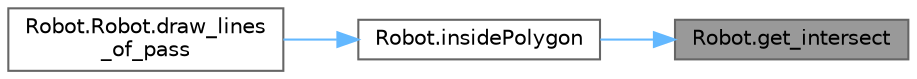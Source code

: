 digraph "Robot.get_intersect"
{
 // LATEX_PDF_SIZE
  bgcolor="transparent";
  edge [fontname=Helvetica,fontsize=10,labelfontname=Helvetica,labelfontsize=10];
  node [fontname=Helvetica,fontsize=10,shape=box,height=0.2,width=0.4];
  rankdir="RL";
  Node1 [label="Robot.get_intersect",height=0.2,width=0.4,color="gray40", fillcolor="grey60", style="filled", fontcolor="black",tooltip=" "];
  Node1 -> Node2 [dir="back",color="steelblue1",style="solid"];
  Node2 [label="Robot.insidePolygon",height=0.2,width=0.4,color="grey40", fillcolor="white", style="filled",URL="$namespace_robot.html#a1b0ea666b41f7d957154e2ddbf043f9b",tooltip=" "];
  Node2 -> Node3 [dir="back",color="steelblue1",style="solid"];
  Node3 [label="Robot.Robot.draw_lines\l_of_pass",height=0.2,width=0.4,color="grey40", fillcolor="white", style="filled",URL="$class_robot_1_1_robot.html#a22cc7df21c799d7f6371c8480d7067b6",tooltip=" "];
}
